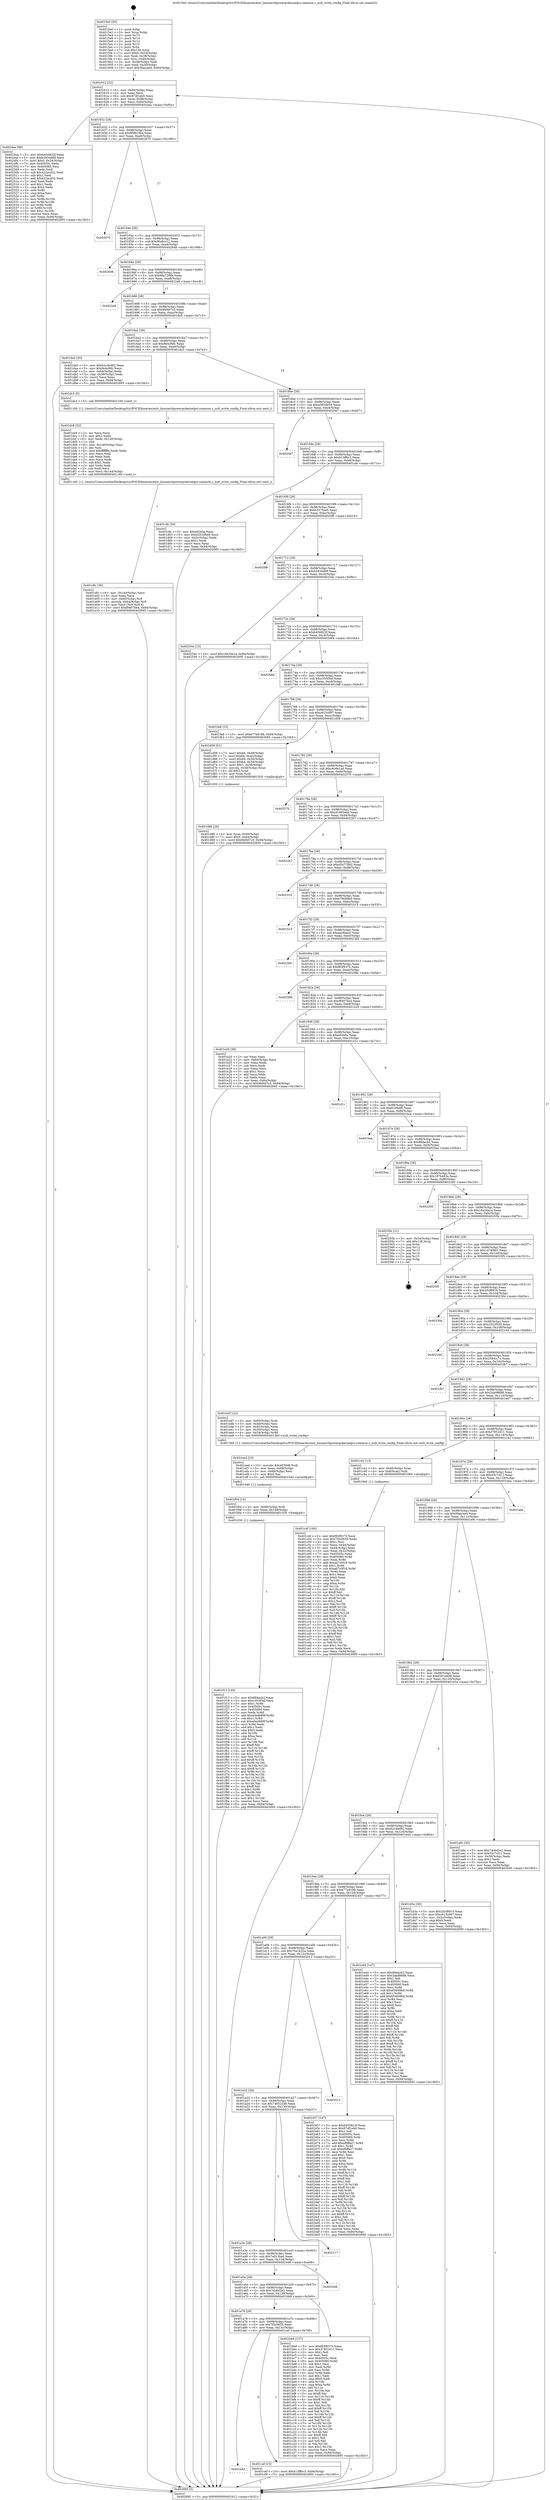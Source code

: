 digraph "0x4015e0" {
  label = "0x4015e0 (/mnt/c/Users/mathe/Desktop/tcc/POCII/binaries/extr_linuxarchpowerpckernelpci-common.c_null_write_config_Final-ollvm.out::main(0))"
  labelloc = "t"
  node[shape=record]

  Entry [label="",width=0.3,height=0.3,shape=circle,fillcolor=black,style=filled]
  "0x401612" [label="{
     0x401612 [32]\l
     | [instrs]\l
     &nbsp;&nbsp;0x401612 \<+6\>: mov -0x94(%rbp),%eax\l
     &nbsp;&nbsp;0x401618 \<+2\>: mov %eax,%ecx\l
     &nbsp;&nbsp;0x40161a \<+6\>: sub $0x87df1eb0,%ecx\l
     &nbsp;&nbsp;0x401620 \<+6\>: mov %eax,-0x98(%rbp)\l
     &nbsp;&nbsp;0x401626 \<+6\>: mov %ecx,-0x9c(%rbp)\l
     &nbsp;&nbsp;0x40162c \<+6\>: je 00000000004024ea \<main+0xf0a\>\l
  }"]
  "0x4024ea" [label="{
     0x4024ea [98]\l
     | [instrs]\l
     &nbsp;&nbsp;0x4024ea \<+5\>: mov $0xb450822f,%eax\l
     &nbsp;&nbsp;0x4024ef \<+5\>: mov $0xb2834d68,%ecx\l
     &nbsp;&nbsp;0x4024f4 \<+7\>: movl $0x0,-0x34(%rbp)\l
     &nbsp;&nbsp;0x4024fb \<+7\>: mov 0x40505c,%edx\l
     &nbsp;&nbsp;0x402502 \<+7\>: mov 0x405060,%esi\l
     &nbsp;&nbsp;0x402509 \<+2\>: mov %edx,%edi\l
     &nbsp;&nbsp;0x40250b \<+6\>: sub $0x422acd32,%edi\l
     &nbsp;&nbsp;0x402511 \<+3\>: sub $0x1,%edi\l
     &nbsp;&nbsp;0x402514 \<+6\>: add $0x422acd32,%edi\l
     &nbsp;&nbsp;0x40251a \<+3\>: imul %edi,%edx\l
     &nbsp;&nbsp;0x40251d \<+3\>: and $0x1,%edx\l
     &nbsp;&nbsp;0x402520 \<+3\>: cmp $0x0,%edx\l
     &nbsp;&nbsp;0x402523 \<+4\>: sete %r8b\l
     &nbsp;&nbsp;0x402527 \<+3\>: cmp $0xa,%esi\l
     &nbsp;&nbsp;0x40252a \<+4\>: setl %r9b\l
     &nbsp;&nbsp;0x40252e \<+3\>: mov %r8b,%r10b\l
     &nbsp;&nbsp;0x402531 \<+3\>: and %r9b,%r10b\l
     &nbsp;&nbsp;0x402534 \<+3\>: xor %r9b,%r8b\l
     &nbsp;&nbsp;0x402537 \<+3\>: or %r8b,%r10b\l
     &nbsp;&nbsp;0x40253a \<+4\>: test $0x1,%r10b\l
     &nbsp;&nbsp;0x40253e \<+3\>: cmovne %ecx,%eax\l
     &nbsp;&nbsp;0x402541 \<+6\>: mov %eax,-0x94(%rbp)\l
     &nbsp;&nbsp;0x402547 \<+5\>: jmp 0000000000402695 \<main+0x10b5\>\l
  }"]
  "0x401632" [label="{
     0x401632 [28]\l
     | [instrs]\l
     &nbsp;&nbsp;0x401632 \<+5\>: jmp 0000000000401637 \<main+0x57\>\l
     &nbsp;&nbsp;0x401637 \<+6\>: mov -0x98(%rbp),%eax\l
     &nbsp;&nbsp;0x40163d \<+5\>: sub $0x90f9236a,%eax\l
     &nbsp;&nbsp;0x401642 \<+6\>: mov %eax,-0xa0(%rbp)\l
     &nbsp;&nbsp;0x401648 \<+6\>: je 0000000000402670 \<main+0x1090\>\l
  }"]
  Exit [label="",width=0.3,height=0.3,shape=circle,fillcolor=black,style=filled,peripheries=2]
  "0x402670" [label="{
     0x402670\l
  }", style=dashed]
  "0x40164e" [label="{
     0x40164e [28]\l
     | [instrs]\l
     &nbsp;&nbsp;0x40164e \<+5\>: jmp 0000000000401653 \<main+0x73\>\l
     &nbsp;&nbsp;0x401653 \<+6\>: mov -0x98(%rbp),%eax\l
     &nbsp;&nbsp;0x401659 \<+5\>: sub $0x96a8cc12,%eax\l
     &nbsp;&nbsp;0x40165e \<+6\>: mov %eax,-0xa4(%rbp)\l
     &nbsp;&nbsp;0x401664 \<+6\>: je 0000000000402648 \<main+0x1068\>\l
  }"]
  "0x401f13" [label="{
     0x401f13 [149]\l
     | [instrs]\l
     &nbsp;&nbsp;0x401f13 \<+5\>: mov $0x88dacb2,%eax\l
     &nbsp;&nbsp;0x401f18 \<+5\>: mov $0xc355f3ef,%ecx\l
     &nbsp;&nbsp;0x401f1d \<+3\>: mov $0x1,%r9b\l
     &nbsp;&nbsp;0x401f20 \<+7\>: mov 0x40505c,%edx\l
     &nbsp;&nbsp;0x401f27 \<+7\>: mov 0x405060,%esi\l
     &nbsp;&nbsp;0x401f2e \<+3\>: mov %edx,%r8d\l
     &nbsp;&nbsp;0x401f31 \<+7\>: add $0xa0ed689f,%r8d\l
     &nbsp;&nbsp;0x401f38 \<+4\>: sub $0x1,%r8d\l
     &nbsp;&nbsp;0x401f3c \<+7\>: sub $0xa0ed689f,%r8d\l
     &nbsp;&nbsp;0x401f43 \<+4\>: imul %r8d,%edx\l
     &nbsp;&nbsp;0x401f47 \<+3\>: and $0x1,%edx\l
     &nbsp;&nbsp;0x401f4a \<+3\>: cmp $0x0,%edx\l
     &nbsp;&nbsp;0x401f4d \<+4\>: sete %r10b\l
     &nbsp;&nbsp;0x401f51 \<+3\>: cmp $0xa,%esi\l
     &nbsp;&nbsp;0x401f54 \<+4\>: setl %r11b\l
     &nbsp;&nbsp;0x401f58 \<+3\>: mov %r10b,%bl\l
     &nbsp;&nbsp;0x401f5b \<+3\>: xor $0xff,%bl\l
     &nbsp;&nbsp;0x401f5e \<+3\>: mov %r11b,%r14b\l
     &nbsp;&nbsp;0x401f61 \<+4\>: xor $0xff,%r14b\l
     &nbsp;&nbsp;0x401f65 \<+4\>: xor $0x1,%r9b\l
     &nbsp;&nbsp;0x401f69 \<+3\>: mov %bl,%r15b\l
     &nbsp;&nbsp;0x401f6c \<+4\>: and $0xff,%r15b\l
     &nbsp;&nbsp;0x401f70 \<+3\>: and %r9b,%r10b\l
     &nbsp;&nbsp;0x401f73 \<+3\>: mov %r14b,%r12b\l
     &nbsp;&nbsp;0x401f76 \<+4\>: and $0xff,%r12b\l
     &nbsp;&nbsp;0x401f7a \<+3\>: and %r9b,%r11b\l
     &nbsp;&nbsp;0x401f7d \<+3\>: or %r10b,%r15b\l
     &nbsp;&nbsp;0x401f80 \<+3\>: or %r11b,%r12b\l
     &nbsp;&nbsp;0x401f83 \<+3\>: xor %r12b,%r15b\l
     &nbsp;&nbsp;0x401f86 \<+3\>: or %r14b,%bl\l
     &nbsp;&nbsp;0x401f89 \<+3\>: xor $0xff,%bl\l
     &nbsp;&nbsp;0x401f8c \<+4\>: or $0x1,%r9b\l
     &nbsp;&nbsp;0x401f90 \<+3\>: and %r9b,%bl\l
     &nbsp;&nbsp;0x401f93 \<+3\>: or %bl,%r15b\l
     &nbsp;&nbsp;0x401f96 \<+4\>: test $0x1,%r15b\l
     &nbsp;&nbsp;0x401f9a \<+3\>: cmovne %ecx,%eax\l
     &nbsp;&nbsp;0x401f9d \<+6\>: mov %eax,-0x94(%rbp)\l
     &nbsp;&nbsp;0x401fa3 \<+5\>: jmp 0000000000402695 \<main+0x10b5\>\l
  }"]
  "0x402648" [label="{
     0x402648\l
  }", style=dashed]
  "0x40166a" [label="{
     0x40166a [28]\l
     | [instrs]\l
     &nbsp;&nbsp;0x40166a \<+5\>: jmp 000000000040166f \<main+0x8f\>\l
     &nbsp;&nbsp;0x40166f \<+6\>: mov -0x98(%rbp),%eax\l
     &nbsp;&nbsp;0x401675 \<+5\>: sub $0x98a7298e,%eax\l
     &nbsp;&nbsp;0x40167a \<+6\>: mov %eax,-0xa8(%rbp)\l
     &nbsp;&nbsp;0x401680 \<+6\>: je 00000000004022a8 \<main+0xcc8\>\l
  }"]
  "0x401f04" [label="{
     0x401f04 [15]\l
     | [instrs]\l
     &nbsp;&nbsp;0x401f04 \<+4\>: mov -0x60(%rbp),%rdi\l
     &nbsp;&nbsp;0x401f08 \<+6\>: mov %eax,-0x148(%rbp)\l
     &nbsp;&nbsp;0x401f0e \<+5\>: call 0000000000401030 \<free@plt\>\l
     | [calls]\l
     &nbsp;&nbsp;0x401030 \{1\} (unknown)\l
  }"]
  "0x4022a8" [label="{
     0x4022a8\l
  }", style=dashed]
  "0x401686" [label="{
     0x401686 [28]\l
     | [instrs]\l
     &nbsp;&nbsp;0x401686 \<+5\>: jmp 000000000040168b \<main+0xab\>\l
     &nbsp;&nbsp;0x40168b \<+6\>: mov -0x98(%rbp),%eax\l
     &nbsp;&nbsp;0x401691 \<+5\>: sub $0x9bf407c5,%eax\l
     &nbsp;&nbsp;0x401696 \<+6\>: mov %eax,-0xac(%rbp)\l
     &nbsp;&nbsp;0x40169c \<+6\>: je 0000000000401da5 \<main+0x7c5\>\l
  }"]
  "0x401eed" [label="{
     0x401eed [23]\l
     | [instrs]\l
     &nbsp;&nbsp;0x401eed \<+10\>: movabs $0x4030d6,%rdi\l
     &nbsp;&nbsp;0x401ef7 \<+3\>: mov %eax,-0x68(%rbp)\l
     &nbsp;&nbsp;0x401efa \<+3\>: mov -0x68(%rbp),%esi\l
     &nbsp;&nbsp;0x401efd \<+2\>: mov $0x0,%al\l
     &nbsp;&nbsp;0x401eff \<+5\>: call 0000000000401040 \<printf@plt\>\l
     | [calls]\l
     &nbsp;&nbsp;0x401040 \{1\} (unknown)\l
  }"]
  "0x401da5" [label="{
     0x401da5 [30]\l
     | [instrs]\l
     &nbsp;&nbsp;0x401da5 \<+5\>: mov $0x62c4bd92,%eax\l
     &nbsp;&nbsp;0x401daa \<+5\>: mov $0x9e4cf6fc,%ecx\l
     &nbsp;&nbsp;0x401daf \<+3\>: mov -0x64(%rbp),%edx\l
     &nbsp;&nbsp;0x401db2 \<+3\>: cmp -0x58(%rbp),%edx\l
     &nbsp;&nbsp;0x401db5 \<+3\>: cmovl %ecx,%eax\l
     &nbsp;&nbsp;0x401db8 \<+6\>: mov %eax,-0x94(%rbp)\l
     &nbsp;&nbsp;0x401dbe \<+5\>: jmp 0000000000402695 \<main+0x10b5\>\l
  }"]
  "0x4016a2" [label="{
     0x4016a2 [28]\l
     | [instrs]\l
     &nbsp;&nbsp;0x4016a2 \<+5\>: jmp 00000000004016a7 \<main+0xc7\>\l
     &nbsp;&nbsp;0x4016a7 \<+6\>: mov -0x98(%rbp),%eax\l
     &nbsp;&nbsp;0x4016ad \<+5\>: sub $0x9e4cf6fc,%eax\l
     &nbsp;&nbsp;0x4016b2 \<+6\>: mov %eax,-0xb0(%rbp)\l
     &nbsp;&nbsp;0x4016b8 \<+6\>: je 0000000000401dc3 \<main+0x7e3\>\l
  }"]
  "0x401dfc" [label="{
     0x401dfc [36]\l
     | [instrs]\l
     &nbsp;&nbsp;0x401dfc \<+6\>: mov -0x144(%rbp),%ecx\l
     &nbsp;&nbsp;0x401e02 \<+3\>: imul %eax,%ecx\l
     &nbsp;&nbsp;0x401e05 \<+4\>: mov -0x60(%rbp),%r8\l
     &nbsp;&nbsp;0x401e09 \<+4\>: movslq -0x64(%rbp),%r9\l
     &nbsp;&nbsp;0x401e0d \<+4\>: mov %ecx,(%r8,%r9,4)\l
     &nbsp;&nbsp;0x401e11 \<+10\>: movl $0xf9407be4,-0x94(%rbp)\l
     &nbsp;&nbsp;0x401e1b \<+5\>: jmp 0000000000402695 \<main+0x10b5\>\l
  }"]
  "0x401dc3" [label="{
     0x401dc3 [5]\l
     | [instrs]\l
     &nbsp;&nbsp;0x401dc3 \<+5\>: call 0000000000401160 \<next_i\>\l
     | [calls]\l
     &nbsp;&nbsp;0x401160 \{1\} (/mnt/c/Users/mathe/Desktop/tcc/POCII/binaries/extr_linuxarchpowerpckernelpci-common.c_null_write_config_Final-ollvm.out::next_i)\l
  }"]
  "0x4016be" [label="{
     0x4016be [28]\l
     | [instrs]\l
     &nbsp;&nbsp;0x4016be \<+5\>: jmp 00000000004016c3 \<main+0xe3\>\l
     &nbsp;&nbsp;0x4016c3 \<+6\>: mov -0x98(%rbp),%eax\l
     &nbsp;&nbsp;0x4016c9 \<+5\>: sub $0xa5659b54,%eax\l
     &nbsp;&nbsp;0x4016ce \<+6\>: mov %eax,-0xb4(%rbp)\l
     &nbsp;&nbsp;0x4016d4 \<+6\>: je 00000000004020e7 \<main+0xb07\>\l
  }"]
  "0x401dc8" [label="{
     0x401dc8 [52]\l
     | [instrs]\l
     &nbsp;&nbsp;0x401dc8 \<+2\>: xor %ecx,%ecx\l
     &nbsp;&nbsp;0x401dca \<+5\>: mov $0x2,%edx\l
     &nbsp;&nbsp;0x401dcf \<+6\>: mov %edx,-0x140(%rbp)\l
     &nbsp;&nbsp;0x401dd5 \<+1\>: cltd\l
     &nbsp;&nbsp;0x401dd6 \<+6\>: mov -0x140(%rbp),%esi\l
     &nbsp;&nbsp;0x401ddc \<+2\>: idiv %esi\l
     &nbsp;&nbsp;0x401dde \<+6\>: imul $0xfffffffe,%edx,%edx\l
     &nbsp;&nbsp;0x401de4 \<+2\>: mov %ecx,%edi\l
     &nbsp;&nbsp;0x401de6 \<+2\>: sub %edx,%edi\l
     &nbsp;&nbsp;0x401de8 \<+2\>: mov %ecx,%edx\l
     &nbsp;&nbsp;0x401dea \<+3\>: sub $0x1,%edx\l
     &nbsp;&nbsp;0x401ded \<+2\>: add %edx,%edi\l
     &nbsp;&nbsp;0x401def \<+2\>: sub %edi,%ecx\l
     &nbsp;&nbsp;0x401df1 \<+6\>: mov %ecx,-0x144(%rbp)\l
     &nbsp;&nbsp;0x401df7 \<+5\>: call 0000000000401160 \<next_i\>\l
     | [calls]\l
     &nbsp;&nbsp;0x401160 \{1\} (/mnt/c/Users/mathe/Desktop/tcc/POCII/binaries/extr_linuxarchpowerpckernelpci-common.c_null_write_config_Final-ollvm.out::next_i)\l
  }"]
  "0x4020e7" [label="{
     0x4020e7\l
  }", style=dashed]
  "0x4016da" [label="{
     0x4016da [28]\l
     | [instrs]\l
     &nbsp;&nbsp;0x4016da \<+5\>: jmp 00000000004016df \<main+0xff\>\l
     &nbsp;&nbsp;0x4016df \<+6\>: mov -0x98(%rbp),%eax\l
     &nbsp;&nbsp;0x4016e5 \<+5\>: sub $0xb13ff0c3,%eax\l
     &nbsp;&nbsp;0x4016ea \<+6\>: mov %eax,-0xb8(%rbp)\l
     &nbsp;&nbsp;0x4016f0 \<+6\>: je 0000000000401cfe \<main+0x71e\>\l
  }"]
  "0x401d8b" [label="{
     0x401d8b [26]\l
     | [instrs]\l
     &nbsp;&nbsp;0x401d8b \<+4\>: mov %rax,-0x60(%rbp)\l
     &nbsp;&nbsp;0x401d8f \<+7\>: movl $0x0,-0x64(%rbp)\l
     &nbsp;&nbsp;0x401d96 \<+10\>: movl $0x9bf407c5,-0x94(%rbp)\l
     &nbsp;&nbsp;0x401da0 \<+5\>: jmp 0000000000402695 \<main+0x10b5\>\l
  }"]
  "0x401cfe" [label="{
     0x401cfe [30]\l
     | [instrs]\l
     &nbsp;&nbsp;0x401cfe \<+5\>: mov $0xe92e0a,%eax\l
     &nbsp;&nbsp;0x401d03 \<+5\>: mov $0x6201e6d9,%ecx\l
     &nbsp;&nbsp;0x401d08 \<+3\>: mov -0x2c(%rbp),%edx\l
     &nbsp;&nbsp;0x401d0b \<+3\>: cmp $0x1,%edx\l
     &nbsp;&nbsp;0x401d0e \<+3\>: cmovl %ecx,%eax\l
     &nbsp;&nbsp;0x401d11 \<+6\>: mov %eax,-0x94(%rbp)\l
     &nbsp;&nbsp;0x401d17 \<+5\>: jmp 0000000000402695 \<main+0x10b5\>\l
  }"]
  "0x4016f6" [label="{
     0x4016f6 [28]\l
     | [instrs]\l
     &nbsp;&nbsp;0x4016f6 \<+5\>: jmp 00000000004016fb \<main+0x11b\>\l
     &nbsp;&nbsp;0x4016fb \<+6\>: mov -0x98(%rbp),%eax\l
     &nbsp;&nbsp;0x401701 \<+5\>: sub $0xb2075e45,%eax\l
     &nbsp;&nbsp;0x401706 \<+6\>: mov %eax,-0xbc(%rbp)\l
     &nbsp;&nbsp;0x40170c \<+6\>: je 00000000004020f6 \<main+0xb16\>\l
  }"]
  "0x401a92" [label="{
     0x401a92\l
  }", style=dashed]
  "0x4020f6" [label="{
     0x4020f6\l
  }", style=dashed]
  "0x401712" [label="{
     0x401712 [28]\l
     | [instrs]\l
     &nbsp;&nbsp;0x401712 \<+5\>: jmp 0000000000401717 \<main+0x137\>\l
     &nbsp;&nbsp;0x401717 \<+6\>: mov -0x98(%rbp),%eax\l
     &nbsp;&nbsp;0x40171d \<+5\>: sub $0xb2834d68,%eax\l
     &nbsp;&nbsp;0x401722 \<+6\>: mov %eax,-0xc0(%rbp)\l
     &nbsp;&nbsp;0x401728 \<+6\>: je 000000000040254c \<main+0xf6c\>\l
  }"]
  "0x401cef" [label="{
     0x401cef [15]\l
     | [instrs]\l
     &nbsp;&nbsp;0x401cef \<+10\>: movl $0xb13ff0c3,-0x94(%rbp)\l
     &nbsp;&nbsp;0x401cf9 \<+5\>: jmp 0000000000402695 \<main+0x10b5\>\l
  }"]
  "0x40254c" [label="{
     0x40254c [15]\l
     | [instrs]\l
     &nbsp;&nbsp;0x40254c \<+10\>: movl $0x18a34a1a,-0x94(%rbp)\l
     &nbsp;&nbsp;0x402556 \<+5\>: jmp 0000000000402695 \<main+0x10b5\>\l
  }"]
  "0x40172e" [label="{
     0x40172e [28]\l
     | [instrs]\l
     &nbsp;&nbsp;0x40172e \<+5\>: jmp 0000000000401733 \<main+0x153\>\l
     &nbsp;&nbsp;0x401733 \<+6\>: mov -0x98(%rbp),%eax\l
     &nbsp;&nbsp;0x401739 \<+5\>: sub $0xb450822f,%eax\l
     &nbsp;&nbsp;0x40173e \<+6\>: mov %eax,-0xc4(%rbp)\l
     &nbsp;&nbsp;0x401744 \<+6\>: je 0000000000402684 \<main+0x10a4\>\l
  }"]
  "0x401c4f" [label="{
     0x401c4f [160]\l
     | [instrs]\l
     &nbsp;&nbsp;0x401c4f \<+5\>: mov $0xf83f9375,%ecx\l
     &nbsp;&nbsp;0x401c54 \<+5\>: mov $0x7f3c0635,%edx\l
     &nbsp;&nbsp;0x401c59 \<+3\>: mov $0x1,%sil\l
     &nbsp;&nbsp;0x401c5c \<+3\>: mov %eax,-0x44(%rbp)\l
     &nbsp;&nbsp;0x401c5f \<+3\>: mov -0x44(%rbp),%eax\l
     &nbsp;&nbsp;0x401c62 \<+3\>: mov %eax,-0x2c(%rbp)\l
     &nbsp;&nbsp;0x401c65 \<+7\>: mov 0x40505c,%eax\l
     &nbsp;&nbsp;0x401c6c \<+8\>: mov 0x405060,%r8d\l
     &nbsp;&nbsp;0x401c74 \<+3\>: mov %eax,%r9d\l
     &nbsp;&nbsp;0x401c77 \<+7\>: add $0xab7c0f16,%r9d\l
     &nbsp;&nbsp;0x401c7e \<+4\>: sub $0x1,%r9d\l
     &nbsp;&nbsp;0x401c82 \<+7\>: sub $0xab7c0f16,%r9d\l
     &nbsp;&nbsp;0x401c89 \<+4\>: imul %r9d,%eax\l
     &nbsp;&nbsp;0x401c8d \<+3\>: and $0x1,%eax\l
     &nbsp;&nbsp;0x401c90 \<+3\>: cmp $0x0,%eax\l
     &nbsp;&nbsp;0x401c93 \<+4\>: sete %r10b\l
     &nbsp;&nbsp;0x401c97 \<+4\>: cmp $0xa,%r8d\l
     &nbsp;&nbsp;0x401c9b \<+4\>: setl %r11b\l
     &nbsp;&nbsp;0x401c9f \<+3\>: mov %r10b,%bl\l
     &nbsp;&nbsp;0x401ca2 \<+3\>: xor $0xff,%bl\l
     &nbsp;&nbsp;0x401ca5 \<+3\>: mov %r11b,%r14b\l
     &nbsp;&nbsp;0x401ca8 \<+4\>: xor $0xff,%r14b\l
     &nbsp;&nbsp;0x401cac \<+4\>: xor $0x1,%sil\l
     &nbsp;&nbsp;0x401cb0 \<+3\>: mov %bl,%r15b\l
     &nbsp;&nbsp;0x401cb3 \<+4\>: and $0xff,%r15b\l
     &nbsp;&nbsp;0x401cb7 \<+3\>: and %sil,%r10b\l
     &nbsp;&nbsp;0x401cba \<+3\>: mov %r14b,%r12b\l
     &nbsp;&nbsp;0x401cbd \<+4\>: and $0xff,%r12b\l
     &nbsp;&nbsp;0x401cc1 \<+3\>: and %sil,%r11b\l
     &nbsp;&nbsp;0x401cc4 \<+3\>: or %r10b,%r15b\l
     &nbsp;&nbsp;0x401cc7 \<+3\>: or %r11b,%r12b\l
     &nbsp;&nbsp;0x401cca \<+3\>: xor %r12b,%r15b\l
     &nbsp;&nbsp;0x401ccd \<+3\>: or %r14b,%bl\l
     &nbsp;&nbsp;0x401cd0 \<+3\>: xor $0xff,%bl\l
     &nbsp;&nbsp;0x401cd3 \<+4\>: or $0x1,%sil\l
     &nbsp;&nbsp;0x401cd7 \<+3\>: and %sil,%bl\l
     &nbsp;&nbsp;0x401cda \<+3\>: or %bl,%r15b\l
     &nbsp;&nbsp;0x401cdd \<+4\>: test $0x1,%r15b\l
     &nbsp;&nbsp;0x401ce1 \<+3\>: cmovne %edx,%ecx\l
     &nbsp;&nbsp;0x401ce4 \<+6\>: mov %ecx,-0x94(%rbp)\l
     &nbsp;&nbsp;0x401cea \<+5\>: jmp 0000000000402695 \<main+0x10b5\>\l
  }"]
  "0x402684" [label="{
     0x402684\l
  }", style=dashed]
  "0x40174a" [label="{
     0x40174a [28]\l
     | [instrs]\l
     &nbsp;&nbsp;0x40174a \<+5\>: jmp 000000000040174f \<main+0x16f\>\l
     &nbsp;&nbsp;0x40174f \<+6\>: mov -0x98(%rbp),%eax\l
     &nbsp;&nbsp;0x401755 \<+5\>: sub $0xc355f3ef,%eax\l
     &nbsp;&nbsp;0x40175a \<+6\>: mov %eax,-0xc8(%rbp)\l
     &nbsp;&nbsp;0x401760 \<+6\>: je 0000000000401fa8 \<main+0x9c8\>\l
  }"]
  "0x401a76" [label="{
     0x401a76 [28]\l
     | [instrs]\l
     &nbsp;&nbsp;0x401a76 \<+5\>: jmp 0000000000401a7b \<main+0x49b\>\l
     &nbsp;&nbsp;0x401a7b \<+6\>: mov -0x98(%rbp),%eax\l
     &nbsp;&nbsp;0x401a81 \<+5\>: sub $0x7f3c0635,%eax\l
     &nbsp;&nbsp;0x401a86 \<+6\>: mov %eax,-0x13c(%rbp)\l
     &nbsp;&nbsp;0x401a8c \<+6\>: je 0000000000401cef \<main+0x70f\>\l
  }"]
  "0x401fa8" [label="{
     0x401fa8 [15]\l
     | [instrs]\l
     &nbsp;&nbsp;0x401fa8 \<+10\>: movl $0x677a9188,-0x94(%rbp)\l
     &nbsp;&nbsp;0x401fb2 \<+5\>: jmp 0000000000402695 \<main+0x10b5\>\l
  }"]
  "0x401766" [label="{
     0x401766 [28]\l
     | [instrs]\l
     &nbsp;&nbsp;0x401766 \<+5\>: jmp 000000000040176b \<main+0x18b\>\l
     &nbsp;&nbsp;0x40176b \<+6\>: mov -0x98(%rbp),%eax\l
     &nbsp;&nbsp;0x401771 \<+5\>: sub $0xc615c997,%eax\l
     &nbsp;&nbsp;0x401776 \<+6\>: mov %eax,-0xcc(%rbp)\l
     &nbsp;&nbsp;0x40177c \<+6\>: je 0000000000401d58 \<main+0x778\>\l
  }"]
  "0x401bb9" [label="{
     0x401bb9 [137]\l
     | [instrs]\l
     &nbsp;&nbsp;0x401bb9 \<+5\>: mov $0xf83f9375,%eax\l
     &nbsp;&nbsp;0x401bbe \<+5\>: mov $0x37851611,%ecx\l
     &nbsp;&nbsp;0x401bc3 \<+2\>: mov $0x1,%dl\l
     &nbsp;&nbsp;0x401bc5 \<+2\>: xor %esi,%esi\l
     &nbsp;&nbsp;0x401bc7 \<+7\>: mov 0x40505c,%edi\l
     &nbsp;&nbsp;0x401bce \<+8\>: mov 0x405060,%r8d\l
     &nbsp;&nbsp;0x401bd6 \<+3\>: sub $0x1,%esi\l
     &nbsp;&nbsp;0x401bd9 \<+3\>: mov %edi,%r9d\l
     &nbsp;&nbsp;0x401bdc \<+3\>: add %esi,%r9d\l
     &nbsp;&nbsp;0x401bdf \<+4\>: imul %r9d,%edi\l
     &nbsp;&nbsp;0x401be3 \<+3\>: and $0x1,%edi\l
     &nbsp;&nbsp;0x401be6 \<+3\>: cmp $0x0,%edi\l
     &nbsp;&nbsp;0x401be9 \<+4\>: sete %r10b\l
     &nbsp;&nbsp;0x401bed \<+4\>: cmp $0xa,%r8d\l
     &nbsp;&nbsp;0x401bf1 \<+4\>: setl %r11b\l
     &nbsp;&nbsp;0x401bf5 \<+3\>: mov %r10b,%bl\l
     &nbsp;&nbsp;0x401bf8 \<+3\>: xor $0xff,%bl\l
     &nbsp;&nbsp;0x401bfb \<+3\>: mov %r11b,%r14b\l
     &nbsp;&nbsp;0x401bfe \<+4\>: xor $0xff,%r14b\l
     &nbsp;&nbsp;0x401c02 \<+3\>: xor $0x1,%dl\l
     &nbsp;&nbsp;0x401c05 \<+3\>: mov %bl,%r15b\l
     &nbsp;&nbsp;0x401c08 \<+4\>: and $0xff,%r15b\l
     &nbsp;&nbsp;0x401c0c \<+3\>: and %dl,%r10b\l
     &nbsp;&nbsp;0x401c0f \<+3\>: mov %r14b,%r12b\l
     &nbsp;&nbsp;0x401c12 \<+4\>: and $0xff,%r12b\l
     &nbsp;&nbsp;0x401c16 \<+3\>: and %dl,%r11b\l
     &nbsp;&nbsp;0x401c19 \<+3\>: or %r10b,%r15b\l
     &nbsp;&nbsp;0x401c1c \<+3\>: or %r11b,%r12b\l
     &nbsp;&nbsp;0x401c1f \<+3\>: xor %r12b,%r15b\l
     &nbsp;&nbsp;0x401c22 \<+3\>: or %r14b,%bl\l
     &nbsp;&nbsp;0x401c25 \<+3\>: xor $0xff,%bl\l
     &nbsp;&nbsp;0x401c28 \<+3\>: or $0x1,%dl\l
     &nbsp;&nbsp;0x401c2b \<+2\>: and %dl,%bl\l
     &nbsp;&nbsp;0x401c2d \<+3\>: or %bl,%r15b\l
     &nbsp;&nbsp;0x401c30 \<+4\>: test $0x1,%r15b\l
     &nbsp;&nbsp;0x401c34 \<+3\>: cmovne %ecx,%eax\l
     &nbsp;&nbsp;0x401c37 \<+6\>: mov %eax,-0x94(%rbp)\l
     &nbsp;&nbsp;0x401c3d \<+5\>: jmp 0000000000402695 \<main+0x10b5\>\l
  }"]
  "0x401d58" [label="{
     0x401d58 [51]\l
     | [instrs]\l
     &nbsp;&nbsp;0x401d58 \<+7\>: movl $0x64,-0x48(%rbp)\l
     &nbsp;&nbsp;0x401d5f \<+7\>: movl $0x64,-0x4c(%rbp)\l
     &nbsp;&nbsp;0x401d66 \<+7\>: movl $0x64,-0x50(%rbp)\l
     &nbsp;&nbsp;0x401d6d \<+7\>: movl $0x64,-0x54(%rbp)\l
     &nbsp;&nbsp;0x401d74 \<+7\>: movl $0x1,-0x58(%rbp)\l
     &nbsp;&nbsp;0x401d7b \<+4\>: movslq -0x58(%rbp),%rax\l
     &nbsp;&nbsp;0x401d7f \<+4\>: shl $0x2,%rax\l
     &nbsp;&nbsp;0x401d83 \<+3\>: mov %rax,%rdi\l
     &nbsp;&nbsp;0x401d86 \<+5\>: call 0000000000401050 \<malloc@plt\>\l
     | [calls]\l
     &nbsp;&nbsp;0x401050 \{1\} (unknown)\l
  }"]
  "0x401782" [label="{
     0x401782 [28]\l
     | [instrs]\l
     &nbsp;&nbsp;0x401782 \<+5\>: jmp 0000000000401787 \<main+0x1a7\>\l
     &nbsp;&nbsp;0x401787 \<+6\>: mov -0x98(%rbp),%eax\l
     &nbsp;&nbsp;0x40178d \<+5\>: sub $0xc6c6e1ad,%eax\l
     &nbsp;&nbsp;0x401792 \<+6\>: mov %eax,-0xd0(%rbp)\l
     &nbsp;&nbsp;0x401798 \<+6\>: je 0000000000402570 \<main+0xf90\>\l
  }"]
  "0x401a5a" [label="{
     0x401a5a [28]\l
     | [instrs]\l
     &nbsp;&nbsp;0x401a5a \<+5\>: jmp 0000000000401a5f \<main+0x47f\>\l
     &nbsp;&nbsp;0x401a5f \<+6\>: mov -0x98(%rbp),%eax\l
     &nbsp;&nbsp;0x401a65 \<+5\>: sub $0x7dc6d2e2,%eax\l
     &nbsp;&nbsp;0x401a6a \<+6\>: mov %eax,-0x138(%rbp)\l
     &nbsp;&nbsp;0x401a70 \<+6\>: je 0000000000401bb9 \<main+0x5d9\>\l
  }"]
  "0x402570" [label="{
     0x402570\l
  }", style=dashed]
  "0x40179e" [label="{
     0x40179e [28]\l
     | [instrs]\l
     &nbsp;&nbsp;0x40179e \<+5\>: jmp 00000000004017a3 \<main+0x1c3\>\l
     &nbsp;&nbsp;0x4017a3 \<+6\>: mov -0x98(%rbp),%eax\l
     &nbsp;&nbsp;0x4017a9 \<+5\>: sub $0xd19654dd,%eax\l
     &nbsp;&nbsp;0x4017ae \<+6\>: mov %eax,-0xd4(%rbp)\l
     &nbsp;&nbsp;0x4017b4 \<+6\>: je 00000000004022b7 \<main+0xcd7\>\l
  }"]
  "0x402448" [label="{
     0x402448\l
  }", style=dashed]
  "0x4022b7" [label="{
     0x4022b7\l
  }", style=dashed]
  "0x4017ba" [label="{
     0x4017ba [28]\l
     | [instrs]\l
     &nbsp;&nbsp;0x4017ba \<+5\>: jmp 00000000004017bf \<main+0x1df\>\l
     &nbsp;&nbsp;0x4017bf \<+6\>: mov -0x98(%rbp),%eax\l
     &nbsp;&nbsp;0x4017c5 \<+5\>: sub $0xd5477892,%eax\l
     &nbsp;&nbsp;0x4017ca \<+6\>: mov %eax,-0xd8(%rbp)\l
     &nbsp;&nbsp;0x4017d0 \<+6\>: je 000000000040231d \<main+0xd3d\>\l
  }"]
  "0x401a3e" [label="{
     0x401a3e [28]\l
     | [instrs]\l
     &nbsp;&nbsp;0x401a3e \<+5\>: jmp 0000000000401a43 \<main+0x463\>\l
     &nbsp;&nbsp;0x401a43 \<+6\>: mov -0x98(%rbp),%eax\l
     &nbsp;&nbsp;0x401a49 \<+5\>: sub $0x7a913ba0,%eax\l
     &nbsp;&nbsp;0x401a4e \<+6\>: mov %eax,-0x134(%rbp)\l
     &nbsp;&nbsp;0x401a54 \<+6\>: je 0000000000402448 \<main+0xe68\>\l
  }"]
  "0x40231d" [label="{
     0x40231d\l
  }", style=dashed]
  "0x4017d6" [label="{
     0x4017d6 [28]\l
     | [instrs]\l
     &nbsp;&nbsp;0x4017d6 \<+5\>: jmp 00000000004017db \<main+0x1fb\>\l
     &nbsp;&nbsp;0x4017db \<+6\>: mov -0x98(%rbp),%eax\l
     &nbsp;&nbsp;0x4017e1 \<+5\>: sub $0xe79699bd,%eax\l
     &nbsp;&nbsp;0x4017e6 \<+6\>: mov %eax,-0xdc(%rbp)\l
     &nbsp;&nbsp;0x4017ec \<+6\>: je 0000000000401b15 \<main+0x535\>\l
  }"]
  "0x402117" [label="{
     0x402117\l
  }", style=dashed]
  "0x401b15" [label="{
     0x401b15\l
  }", style=dashed]
  "0x4017f2" [label="{
     0x4017f2 [28]\l
     | [instrs]\l
     &nbsp;&nbsp;0x4017f2 \<+5\>: jmp 00000000004017f7 \<main+0x217\>\l
     &nbsp;&nbsp;0x4017f7 \<+6\>: mov -0x98(%rbp),%eax\l
     &nbsp;&nbsp;0x4017fd \<+5\>: sub $0xeac8bac0,%eax\l
     &nbsp;&nbsp;0x401802 \<+6\>: mov %eax,-0xe0(%rbp)\l
     &nbsp;&nbsp;0x401808 \<+6\>: je 00000000004023b0 \<main+0xdd0\>\l
  }"]
  "0x401a22" [label="{
     0x401a22 [28]\l
     | [instrs]\l
     &nbsp;&nbsp;0x401a22 \<+5\>: jmp 0000000000401a27 \<main+0x447\>\l
     &nbsp;&nbsp;0x401a27 \<+6\>: mov -0x98(%rbp),%eax\l
     &nbsp;&nbsp;0x401a2d \<+5\>: sub $0x748522d9,%eax\l
     &nbsp;&nbsp;0x401a32 \<+6\>: mov %eax,-0x130(%rbp)\l
     &nbsp;&nbsp;0x401a38 \<+6\>: je 0000000000402117 \<main+0xb37\>\l
  }"]
  "0x4023b0" [label="{
     0x4023b0\l
  }", style=dashed]
  "0x40180e" [label="{
     0x40180e [28]\l
     | [instrs]\l
     &nbsp;&nbsp;0x40180e \<+5\>: jmp 0000000000401813 \<main+0x233\>\l
     &nbsp;&nbsp;0x401813 \<+6\>: mov -0x98(%rbp),%eax\l
     &nbsp;&nbsp;0x401819 \<+5\>: sub $0xf83f9375,%eax\l
     &nbsp;&nbsp;0x40181e \<+6\>: mov %eax,-0xe4(%rbp)\l
     &nbsp;&nbsp;0x401824 \<+6\>: je 000000000040258b \<main+0xfab\>\l
  }"]
  "0x402012" [label="{
     0x402012\l
  }", style=dashed]
  "0x40258b" [label="{
     0x40258b\l
  }", style=dashed]
  "0x40182a" [label="{
     0x40182a [28]\l
     | [instrs]\l
     &nbsp;&nbsp;0x40182a \<+5\>: jmp 000000000040182f \<main+0x24f\>\l
     &nbsp;&nbsp;0x40182f \<+6\>: mov -0x98(%rbp),%eax\l
     &nbsp;&nbsp;0x401835 \<+5\>: sub $0xf9407be4,%eax\l
     &nbsp;&nbsp;0x40183a \<+6\>: mov %eax,-0xe8(%rbp)\l
     &nbsp;&nbsp;0x401840 \<+6\>: je 0000000000401e20 \<main+0x840\>\l
  }"]
  "0x401a06" [label="{
     0x401a06 [28]\l
     | [instrs]\l
     &nbsp;&nbsp;0x401a06 \<+5\>: jmp 0000000000401a0b \<main+0x42b\>\l
     &nbsp;&nbsp;0x401a0b \<+6\>: mov -0x98(%rbp),%eax\l
     &nbsp;&nbsp;0x401a11 \<+5\>: sub $0x70a1b22a,%eax\l
     &nbsp;&nbsp;0x401a16 \<+6\>: mov %eax,-0x12c(%rbp)\l
     &nbsp;&nbsp;0x401a1c \<+6\>: je 0000000000402012 \<main+0xa32\>\l
  }"]
  "0x401e20" [label="{
     0x401e20 [36]\l
     | [instrs]\l
     &nbsp;&nbsp;0x401e20 \<+2\>: xor %eax,%eax\l
     &nbsp;&nbsp;0x401e22 \<+3\>: mov -0x64(%rbp),%ecx\l
     &nbsp;&nbsp;0x401e25 \<+2\>: mov %eax,%edx\l
     &nbsp;&nbsp;0x401e27 \<+2\>: sub %ecx,%edx\l
     &nbsp;&nbsp;0x401e29 \<+2\>: mov %eax,%ecx\l
     &nbsp;&nbsp;0x401e2b \<+3\>: sub $0x1,%ecx\l
     &nbsp;&nbsp;0x401e2e \<+2\>: add %ecx,%edx\l
     &nbsp;&nbsp;0x401e30 \<+2\>: sub %edx,%eax\l
     &nbsp;&nbsp;0x401e32 \<+3\>: mov %eax,-0x64(%rbp)\l
     &nbsp;&nbsp;0x401e35 \<+10\>: movl $0x9bf407c5,-0x94(%rbp)\l
     &nbsp;&nbsp;0x401e3f \<+5\>: jmp 0000000000402695 \<main+0x10b5\>\l
  }"]
  "0x401846" [label="{
     0x401846 [28]\l
     | [instrs]\l
     &nbsp;&nbsp;0x401846 \<+5\>: jmp 000000000040184b \<main+0x26b\>\l
     &nbsp;&nbsp;0x40184b \<+6\>: mov -0x98(%rbp),%eax\l
     &nbsp;&nbsp;0x401851 \<+5\>: sub $0xe92e0a,%eax\l
     &nbsp;&nbsp;0x401856 \<+6\>: mov %eax,-0xec(%rbp)\l
     &nbsp;&nbsp;0x40185c \<+6\>: je 0000000000401d1c \<main+0x73c\>\l
  }"]
  "0x402457" [label="{
     0x402457 [147]\l
     | [instrs]\l
     &nbsp;&nbsp;0x402457 \<+5\>: mov $0xb450822f,%eax\l
     &nbsp;&nbsp;0x40245c \<+5\>: mov $0x87df1eb0,%ecx\l
     &nbsp;&nbsp;0x402461 \<+2\>: mov $0x1,%dl\l
     &nbsp;&nbsp;0x402463 \<+7\>: mov 0x40505c,%esi\l
     &nbsp;&nbsp;0x40246a \<+7\>: mov 0x405060,%edi\l
     &nbsp;&nbsp;0x402471 \<+3\>: mov %esi,%r8d\l
     &nbsp;&nbsp;0x402474 \<+7\>: add $0xef0ffa27,%r8d\l
     &nbsp;&nbsp;0x40247b \<+4\>: sub $0x1,%r8d\l
     &nbsp;&nbsp;0x40247f \<+7\>: sub $0xef0ffa27,%r8d\l
     &nbsp;&nbsp;0x402486 \<+4\>: imul %r8d,%esi\l
     &nbsp;&nbsp;0x40248a \<+3\>: and $0x1,%esi\l
     &nbsp;&nbsp;0x40248d \<+3\>: cmp $0x0,%esi\l
     &nbsp;&nbsp;0x402490 \<+4\>: sete %r9b\l
     &nbsp;&nbsp;0x402494 \<+3\>: cmp $0xa,%edi\l
     &nbsp;&nbsp;0x402497 \<+4\>: setl %r10b\l
     &nbsp;&nbsp;0x40249b \<+3\>: mov %r9b,%r11b\l
     &nbsp;&nbsp;0x40249e \<+4\>: xor $0xff,%r11b\l
     &nbsp;&nbsp;0x4024a2 \<+3\>: mov %r10b,%bl\l
     &nbsp;&nbsp;0x4024a5 \<+3\>: xor $0xff,%bl\l
     &nbsp;&nbsp;0x4024a8 \<+3\>: xor $0x1,%dl\l
     &nbsp;&nbsp;0x4024ab \<+3\>: mov %r11b,%r14b\l
     &nbsp;&nbsp;0x4024ae \<+4\>: and $0xff,%r14b\l
     &nbsp;&nbsp;0x4024b2 \<+3\>: and %dl,%r9b\l
     &nbsp;&nbsp;0x4024b5 \<+3\>: mov %bl,%r15b\l
     &nbsp;&nbsp;0x4024b8 \<+4\>: and $0xff,%r15b\l
     &nbsp;&nbsp;0x4024bc \<+3\>: and %dl,%r10b\l
     &nbsp;&nbsp;0x4024bf \<+3\>: or %r9b,%r14b\l
     &nbsp;&nbsp;0x4024c2 \<+3\>: or %r10b,%r15b\l
     &nbsp;&nbsp;0x4024c5 \<+3\>: xor %r15b,%r14b\l
     &nbsp;&nbsp;0x4024c8 \<+3\>: or %bl,%r11b\l
     &nbsp;&nbsp;0x4024cb \<+4\>: xor $0xff,%r11b\l
     &nbsp;&nbsp;0x4024cf \<+3\>: or $0x1,%dl\l
     &nbsp;&nbsp;0x4024d2 \<+3\>: and %dl,%r11b\l
     &nbsp;&nbsp;0x4024d5 \<+3\>: or %r11b,%r14b\l
     &nbsp;&nbsp;0x4024d8 \<+4\>: test $0x1,%r14b\l
     &nbsp;&nbsp;0x4024dc \<+3\>: cmovne %ecx,%eax\l
     &nbsp;&nbsp;0x4024df \<+6\>: mov %eax,-0x94(%rbp)\l
     &nbsp;&nbsp;0x4024e5 \<+5\>: jmp 0000000000402695 \<main+0x10b5\>\l
  }"]
  "0x401d1c" [label="{
     0x401d1c\l
  }", style=dashed]
  "0x401862" [label="{
     0x401862 [28]\l
     | [instrs]\l
     &nbsp;&nbsp;0x401862 \<+5\>: jmp 0000000000401867 \<main+0x287\>\l
     &nbsp;&nbsp;0x401867 \<+6\>: mov -0x98(%rbp),%eax\l
     &nbsp;&nbsp;0x40186d \<+5\>: sub $0x6106df0,%eax\l
     &nbsp;&nbsp;0x401872 \<+6\>: mov %eax,-0xf0(%rbp)\l
     &nbsp;&nbsp;0x401878 \<+6\>: je 0000000000401baa \<main+0x5ca\>\l
  }"]
  "0x4019ea" [label="{
     0x4019ea [28]\l
     | [instrs]\l
     &nbsp;&nbsp;0x4019ea \<+5\>: jmp 00000000004019ef \<main+0x40f\>\l
     &nbsp;&nbsp;0x4019ef \<+6\>: mov -0x98(%rbp),%eax\l
     &nbsp;&nbsp;0x4019f5 \<+5\>: sub $0x677a9188,%eax\l
     &nbsp;&nbsp;0x4019fa \<+6\>: mov %eax,-0x128(%rbp)\l
     &nbsp;&nbsp;0x401a00 \<+6\>: je 0000000000402457 \<main+0xe77\>\l
  }"]
  "0x401baa" [label="{
     0x401baa\l
  }", style=dashed]
  "0x40187e" [label="{
     0x40187e [28]\l
     | [instrs]\l
     &nbsp;&nbsp;0x40187e \<+5\>: jmp 0000000000401883 \<main+0x2a3\>\l
     &nbsp;&nbsp;0x401883 \<+6\>: mov -0x98(%rbp),%eax\l
     &nbsp;&nbsp;0x401889 \<+5\>: sub $0x88dacb2,%eax\l
     &nbsp;&nbsp;0x40188e \<+6\>: mov %eax,-0xf4(%rbp)\l
     &nbsp;&nbsp;0x401894 \<+6\>: je 00000000004025aa \<main+0xfca\>\l
  }"]
  "0x401e44" [label="{
     0x401e44 [147]\l
     | [instrs]\l
     &nbsp;&nbsp;0x401e44 \<+5\>: mov $0x88dacb2,%eax\l
     &nbsp;&nbsp;0x401e49 \<+5\>: mov $0x2da98686,%ecx\l
     &nbsp;&nbsp;0x401e4e \<+2\>: mov $0x1,%dl\l
     &nbsp;&nbsp;0x401e50 \<+7\>: mov 0x40505c,%esi\l
     &nbsp;&nbsp;0x401e57 \<+7\>: mov 0x405060,%edi\l
     &nbsp;&nbsp;0x401e5e \<+3\>: mov %esi,%r8d\l
     &nbsp;&nbsp;0x401e61 \<+7\>: sub $0x654f49b6,%r8d\l
     &nbsp;&nbsp;0x401e68 \<+4\>: sub $0x1,%r8d\l
     &nbsp;&nbsp;0x401e6c \<+7\>: add $0x654f49b6,%r8d\l
     &nbsp;&nbsp;0x401e73 \<+4\>: imul %r8d,%esi\l
     &nbsp;&nbsp;0x401e77 \<+3\>: and $0x1,%esi\l
     &nbsp;&nbsp;0x401e7a \<+3\>: cmp $0x0,%esi\l
     &nbsp;&nbsp;0x401e7d \<+4\>: sete %r9b\l
     &nbsp;&nbsp;0x401e81 \<+3\>: cmp $0xa,%edi\l
     &nbsp;&nbsp;0x401e84 \<+4\>: setl %r10b\l
     &nbsp;&nbsp;0x401e88 \<+3\>: mov %r9b,%r11b\l
     &nbsp;&nbsp;0x401e8b \<+4\>: xor $0xff,%r11b\l
     &nbsp;&nbsp;0x401e8f \<+3\>: mov %r10b,%bl\l
     &nbsp;&nbsp;0x401e92 \<+3\>: xor $0xff,%bl\l
     &nbsp;&nbsp;0x401e95 \<+3\>: xor $0x1,%dl\l
     &nbsp;&nbsp;0x401e98 \<+3\>: mov %r11b,%r14b\l
     &nbsp;&nbsp;0x401e9b \<+4\>: and $0xff,%r14b\l
     &nbsp;&nbsp;0x401e9f \<+3\>: and %dl,%r9b\l
     &nbsp;&nbsp;0x401ea2 \<+3\>: mov %bl,%r15b\l
     &nbsp;&nbsp;0x401ea5 \<+4\>: and $0xff,%r15b\l
     &nbsp;&nbsp;0x401ea9 \<+3\>: and %dl,%r10b\l
     &nbsp;&nbsp;0x401eac \<+3\>: or %r9b,%r14b\l
     &nbsp;&nbsp;0x401eaf \<+3\>: or %r10b,%r15b\l
     &nbsp;&nbsp;0x401eb2 \<+3\>: xor %r15b,%r14b\l
     &nbsp;&nbsp;0x401eb5 \<+3\>: or %bl,%r11b\l
     &nbsp;&nbsp;0x401eb8 \<+4\>: xor $0xff,%r11b\l
     &nbsp;&nbsp;0x401ebc \<+3\>: or $0x1,%dl\l
     &nbsp;&nbsp;0x401ebf \<+3\>: and %dl,%r11b\l
     &nbsp;&nbsp;0x401ec2 \<+3\>: or %r11b,%r14b\l
     &nbsp;&nbsp;0x401ec5 \<+4\>: test $0x1,%r14b\l
     &nbsp;&nbsp;0x401ec9 \<+3\>: cmovne %ecx,%eax\l
     &nbsp;&nbsp;0x401ecc \<+6\>: mov %eax,-0x94(%rbp)\l
     &nbsp;&nbsp;0x401ed2 \<+5\>: jmp 0000000000402695 \<main+0x10b5\>\l
  }"]
  "0x4025aa" [label="{
     0x4025aa\l
  }", style=dashed]
  "0x40189a" [label="{
     0x40189a [28]\l
     | [instrs]\l
     &nbsp;&nbsp;0x40189a \<+5\>: jmp 000000000040189f \<main+0x2bf\>\l
     &nbsp;&nbsp;0x40189f \<+6\>: mov -0x98(%rbp),%eax\l
     &nbsp;&nbsp;0x4018a5 \<+5\>: sub $0x187b483a,%eax\l
     &nbsp;&nbsp;0x4018aa \<+6\>: mov %eax,-0xf8(%rbp)\l
     &nbsp;&nbsp;0x4018b0 \<+6\>: je 0000000000402200 \<main+0xc20\>\l
  }"]
  "0x4019ce" [label="{
     0x4019ce [28]\l
     | [instrs]\l
     &nbsp;&nbsp;0x4019ce \<+5\>: jmp 00000000004019d3 \<main+0x3f3\>\l
     &nbsp;&nbsp;0x4019d3 \<+6\>: mov -0x98(%rbp),%eax\l
     &nbsp;&nbsp;0x4019d9 \<+5\>: sub $0x62c4bd92,%eax\l
     &nbsp;&nbsp;0x4019de \<+6\>: mov %eax,-0x124(%rbp)\l
     &nbsp;&nbsp;0x4019e4 \<+6\>: je 0000000000401e44 \<main+0x864\>\l
  }"]
  "0x402200" [label="{
     0x402200\l
  }", style=dashed]
  "0x4018b6" [label="{
     0x4018b6 [28]\l
     | [instrs]\l
     &nbsp;&nbsp;0x4018b6 \<+5\>: jmp 00000000004018bb \<main+0x2db\>\l
     &nbsp;&nbsp;0x4018bb \<+6\>: mov -0x98(%rbp),%eax\l
     &nbsp;&nbsp;0x4018c1 \<+5\>: sub $0x18a34a1a,%eax\l
     &nbsp;&nbsp;0x4018c6 \<+6\>: mov %eax,-0xfc(%rbp)\l
     &nbsp;&nbsp;0x4018cc \<+6\>: je 000000000040255b \<main+0xf7b\>\l
  }"]
  "0x401d3a" [label="{
     0x401d3a [30]\l
     | [instrs]\l
     &nbsp;&nbsp;0x401d3a \<+5\>: mov $0x20cf8910,%eax\l
     &nbsp;&nbsp;0x401d3f \<+5\>: mov $0xc615c997,%ecx\l
     &nbsp;&nbsp;0x401d44 \<+3\>: mov -0x2c(%rbp),%edx\l
     &nbsp;&nbsp;0x401d47 \<+3\>: cmp $0x0,%edx\l
     &nbsp;&nbsp;0x401d4a \<+3\>: cmove %ecx,%eax\l
     &nbsp;&nbsp;0x401d4d \<+6\>: mov %eax,-0x94(%rbp)\l
     &nbsp;&nbsp;0x401d53 \<+5\>: jmp 0000000000402695 \<main+0x10b5\>\l
  }"]
  "0x40255b" [label="{
     0x40255b [21]\l
     | [instrs]\l
     &nbsp;&nbsp;0x40255b \<+3\>: mov -0x34(%rbp),%eax\l
     &nbsp;&nbsp;0x40255e \<+7\>: add $0x138,%rsp\l
     &nbsp;&nbsp;0x402565 \<+1\>: pop %rbx\l
     &nbsp;&nbsp;0x402566 \<+2\>: pop %r12\l
     &nbsp;&nbsp;0x402568 \<+2\>: pop %r13\l
     &nbsp;&nbsp;0x40256a \<+2\>: pop %r14\l
     &nbsp;&nbsp;0x40256c \<+2\>: pop %r15\l
     &nbsp;&nbsp;0x40256e \<+1\>: pop %rbp\l
     &nbsp;&nbsp;0x40256f \<+1\>: ret\l
  }"]
  "0x4018d2" [label="{
     0x4018d2 [28]\l
     | [instrs]\l
     &nbsp;&nbsp;0x4018d2 \<+5\>: jmp 00000000004018d7 \<main+0x2f7\>\l
     &nbsp;&nbsp;0x4018d7 \<+6\>: mov -0x98(%rbp),%eax\l
     &nbsp;&nbsp;0x4018dd \<+5\>: sub $0x1d74f901,%eax\l
     &nbsp;&nbsp;0x4018e2 \<+6\>: mov %eax,-0x100(%rbp)\l
     &nbsp;&nbsp;0x4018e8 \<+6\>: je 00000000004025f5 \<main+0x1015\>\l
  }"]
  "0x4015e0" [label="{
     0x4015e0 [50]\l
     | [instrs]\l
     &nbsp;&nbsp;0x4015e0 \<+1\>: push %rbp\l
     &nbsp;&nbsp;0x4015e1 \<+3\>: mov %rsp,%rbp\l
     &nbsp;&nbsp;0x4015e4 \<+2\>: push %r15\l
     &nbsp;&nbsp;0x4015e6 \<+2\>: push %r14\l
     &nbsp;&nbsp;0x4015e8 \<+2\>: push %r13\l
     &nbsp;&nbsp;0x4015ea \<+2\>: push %r12\l
     &nbsp;&nbsp;0x4015ec \<+1\>: push %rbx\l
     &nbsp;&nbsp;0x4015ed \<+7\>: sub $0x138,%rsp\l
     &nbsp;&nbsp;0x4015f4 \<+7\>: movl $0x0,-0x34(%rbp)\l
     &nbsp;&nbsp;0x4015fb \<+3\>: mov %edi,-0x38(%rbp)\l
     &nbsp;&nbsp;0x4015fe \<+4\>: mov %rsi,-0x40(%rbp)\l
     &nbsp;&nbsp;0x401602 \<+3\>: mov -0x38(%rbp),%edi\l
     &nbsp;&nbsp;0x401605 \<+3\>: mov %edi,-0x30(%rbp)\l
     &nbsp;&nbsp;0x401608 \<+10\>: movl $0x5faacae4,-0x94(%rbp)\l
  }"]
  "0x4025f5" [label="{
     0x4025f5\l
  }", style=dashed]
  "0x4018ee" [label="{
     0x4018ee [28]\l
     | [instrs]\l
     &nbsp;&nbsp;0x4018ee \<+5\>: jmp 00000000004018f3 \<main+0x313\>\l
     &nbsp;&nbsp;0x4018f3 \<+6\>: mov -0x98(%rbp),%eax\l
     &nbsp;&nbsp;0x4018f9 \<+5\>: sub $0x20cf8910,%eax\l
     &nbsp;&nbsp;0x4018fe \<+6\>: mov %eax,-0x104(%rbp)\l
     &nbsp;&nbsp;0x401904 \<+6\>: je 000000000040230e \<main+0xd2e\>\l
  }"]
  "0x402695" [label="{
     0x402695 [5]\l
     | [instrs]\l
     &nbsp;&nbsp;0x402695 \<+5\>: jmp 0000000000401612 \<main+0x32\>\l
  }"]
  "0x40230e" [label="{
     0x40230e\l
  }", style=dashed]
  "0x40190a" [label="{
     0x40190a [28]\l
     | [instrs]\l
     &nbsp;&nbsp;0x40190a \<+5\>: jmp 000000000040190f \<main+0x32f\>\l
     &nbsp;&nbsp;0x40190f \<+6\>: mov -0x98(%rbp),%eax\l
     &nbsp;&nbsp;0x401915 \<+5\>: sub $0x2322f530,%eax\l
     &nbsp;&nbsp;0x40191a \<+6\>: mov %eax,-0x108(%rbp)\l
     &nbsp;&nbsp;0x401920 \<+6\>: je 000000000040216d \<main+0xb8d\>\l
  }"]
  "0x4019b2" [label="{
     0x4019b2 [28]\l
     | [instrs]\l
     &nbsp;&nbsp;0x4019b2 \<+5\>: jmp 00000000004019b7 \<main+0x3d7\>\l
     &nbsp;&nbsp;0x4019b7 \<+6\>: mov -0x98(%rbp),%eax\l
     &nbsp;&nbsp;0x4019bd \<+5\>: sub $0x6201e6d9,%eax\l
     &nbsp;&nbsp;0x4019c2 \<+6\>: mov %eax,-0x120(%rbp)\l
     &nbsp;&nbsp;0x4019c8 \<+6\>: je 0000000000401d3a \<main+0x75a\>\l
  }"]
  "0x40216d" [label="{
     0x40216d\l
  }", style=dashed]
  "0x401926" [label="{
     0x401926 [28]\l
     | [instrs]\l
     &nbsp;&nbsp;0x401926 \<+5\>: jmp 000000000040192b \<main+0x34b\>\l
     &nbsp;&nbsp;0x40192b \<+6\>: mov -0x98(%rbp),%eax\l
     &nbsp;&nbsp;0x401931 \<+5\>: sub $0x2584cc7c,%eax\l
     &nbsp;&nbsp;0x401936 \<+6\>: mov %eax,-0x10c(%rbp)\l
     &nbsp;&nbsp;0x40193c \<+6\>: je 0000000000401fb7 \<main+0x9d7\>\l
  }"]
  "0x401a9c" [label="{
     0x401a9c [30]\l
     | [instrs]\l
     &nbsp;&nbsp;0x401a9c \<+5\>: mov $0x7dc6d2e2,%eax\l
     &nbsp;&nbsp;0x401aa1 \<+5\>: mov $0x55c7cf11,%ecx\l
     &nbsp;&nbsp;0x401aa6 \<+3\>: mov -0x30(%rbp),%edx\l
     &nbsp;&nbsp;0x401aa9 \<+3\>: cmp $0x2,%edx\l
     &nbsp;&nbsp;0x401aac \<+3\>: cmovne %ecx,%eax\l
     &nbsp;&nbsp;0x401aaf \<+6\>: mov %eax,-0x94(%rbp)\l
     &nbsp;&nbsp;0x401ab5 \<+5\>: jmp 0000000000402695 \<main+0x10b5\>\l
  }"]
  "0x401fb7" [label="{
     0x401fb7\l
  }", style=dashed]
  "0x401942" [label="{
     0x401942 [28]\l
     | [instrs]\l
     &nbsp;&nbsp;0x401942 \<+5\>: jmp 0000000000401947 \<main+0x367\>\l
     &nbsp;&nbsp;0x401947 \<+6\>: mov -0x98(%rbp),%eax\l
     &nbsp;&nbsp;0x40194d \<+5\>: sub $0x2da98686,%eax\l
     &nbsp;&nbsp;0x401952 \<+6\>: mov %eax,-0x110(%rbp)\l
     &nbsp;&nbsp;0x401958 \<+6\>: je 0000000000401ed7 \<main+0x8f7\>\l
  }"]
  "0x401996" [label="{
     0x401996 [28]\l
     | [instrs]\l
     &nbsp;&nbsp;0x401996 \<+5\>: jmp 000000000040199b \<main+0x3bb\>\l
     &nbsp;&nbsp;0x40199b \<+6\>: mov -0x98(%rbp),%eax\l
     &nbsp;&nbsp;0x4019a1 \<+5\>: sub $0x5faacae4,%eax\l
     &nbsp;&nbsp;0x4019a6 \<+6\>: mov %eax,-0x11c(%rbp)\l
     &nbsp;&nbsp;0x4019ac \<+6\>: je 0000000000401a9c \<main+0x4bc\>\l
  }"]
  "0x401ed7" [label="{
     0x401ed7 [22]\l
     | [instrs]\l
     &nbsp;&nbsp;0x401ed7 \<+4\>: mov -0x60(%rbp),%rdi\l
     &nbsp;&nbsp;0x401edb \<+3\>: mov -0x48(%rbp),%esi\l
     &nbsp;&nbsp;0x401ede \<+3\>: mov -0x4c(%rbp),%edx\l
     &nbsp;&nbsp;0x401ee1 \<+3\>: mov -0x50(%rbp),%ecx\l
     &nbsp;&nbsp;0x401ee4 \<+4\>: mov -0x54(%rbp),%r8d\l
     &nbsp;&nbsp;0x401ee8 \<+5\>: call 00000000004013b0 \<null_write_config\>\l
     | [calls]\l
     &nbsp;&nbsp;0x4013b0 \{1\} (/mnt/c/Users/mathe/Desktop/tcc/POCII/binaries/extr_linuxarchpowerpckernelpci-common.c_null_write_config_Final-ollvm.out::null_write_config)\l
  }"]
  "0x40195e" [label="{
     0x40195e [28]\l
     | [instrs]\l
     &nbsp;&nbsp;0x40195e \<+5\>: jmp 0000000000401963 \<main+0x383\>\l
     &nbsp;&nbsp;0x401963 \<+6\>: mov -0x98(%rbp),%eax\l
     &nbsp;&nbsp;0x401969 \<+5\>: sub $0x37851611,%eax\l
     &nbsp;&nbsp;0x40196e \<+6\>: mov %eax,-0x114(%rbp)\l
     &nbsp;&nbsp;0x401974 \<+6\>: je 0000000000401c42 \<main+0x662\>\l
  }"]
  "0x401aba" [label="{
     0x401aba\l
  }", style=dashed]
  "0x401c42" [label="{
     0x401c42 [13]\l
     | [instrs]\l
     &nbsp;&nbsp;0x401c42 \<+4\>: mov -0x40(%rbp),%rax\l
     &nbsp;&nbsp;0x401c46 \<+4\>: mov 0x8(%rax),%rdi\l
     &nbsp;&nbsp;0x401c4a \<+5\>: call 0000000000401060 \<atoi@plt\>\l
     | [calls]\l
     &nbsp;&nbsp;0x401060 \{1\} (unknown)\l
  }"]
  "0x40197a" [label="{
     0x40197a [28]\l
     | [instrs]\l
     &nbsp;&nbsp;0x40197a \<+5\>: jmp 000000000040197f \<main+0x39f\>\l
     &nbsp;&nbsp;0x40197f \<+6\>: mov -0x98(%rbp),%eax\l
     &nbsp;&nbsp;0x401985 \<+5\>: sub $0x55c7cf11,%eax\l
     &nbsp;&nbsp;0x40198a \<+6\>: mov %eax,-0x118(%rbp)\l
     &nbsp;&nbsp;0x401990 \<+6\>: je 0000000000401aba \<main+0x4da\>\l
  }"]
  Entry -> "0x4015e0" [label=" 1"]
  "0x401612" -> "0x4024ea" [label=" 1"]
  "0x401612" -> "0x401632" [label=" 17"]
  "0x40255b" -> Exit [label=" 1"]
  "0x401632" -> "0x402670" [label=" 0"]
  "0x401632" -> "0x40164e" [label=" 17"]
  "0x40254c" -> "0x402695" [label=" 1"]
  "0x40164e" -> "0x402648" [label=" 0"]
  "0x40164e" -> "0x40166a" [label=" 17"]
  "0x4024ea" -> "0x402695" [label=" 1"]
  "0x40166a" -> "0x4022a8" [label=" 0"]
  "0x40166a" -> "0x401686" [label=" 17"]
  "0x402457" -> "0x402695" [label=" 1"]
  "0x401686" -> "0x401da5" [label=" 2"]
  "0x401686" -> "0x4016a2" [label=" 15"]
  "0x401fa8" -> "0x402695" [label=" 1"]
  "0x4016a2" -> "0x401dc3" [label=" 1"]
  "0x4016a2" -> "0x4016be" [label=" 14"]
  "0x401f13" -> "0x402695" [label=" 1"]
  "0x4016be" -> "0x4020e7" [label=" 0"]
  "0x4016be" -> "0x4016da" [label=" 14"]
  "0x401f04" -> "0x401f13" [label=" 1"]
  "0x4016da" -> "0x401cfe" [label=" 1"]
  "0x4016da" -> "0x4016f6" [label=" 13"]
  "0x401eed" -> "0x401f04" [label=" 1"]
  "0x4016f6" -> "0x4020f6" [label=" 0"]
  "0x4016f6" -> "0x401712" [label=" 13"]
  "0x401ed7" -> "0x401eed" [label=" 1"]
  "0x401712" -> "0x40254c" [label=" 1"]
  "0x401712" -> "0x40172e" [label=" 12"]
  "0x401e44" -> "0x402695" [label=" 1"]
  "0x40172e" -> "0x402684" [label=" 0"]
  "0x40172e" -> "0x40174a" [label=" 12"]
  "0x401dfc" -> "0x402695" [label=" 1"]
  "0x40174a" -> "0x401fa8" [label=" 1"]
  "0x40174a" -> "0x401766" [label=" 11"]
  "0x401dc8" -> "0x401dfc" [label=" 1"]
  "0x401766" -> "0x401d58" [label=" 1"]
  "0x401766" -> "0x401782" [label=" 10"]
  "0x401dc3" -> "0x401dc8" [label=" 1"]
  "0x401782" -> "0x402570" [label=" 0"]
  "0x401782" -> "0x40179e" [label=" 10"]
  "0x401d8b" -> "0x402695" [label=" 1"]
  "0x40179e" -> "0x4022b7" [label=" 0"]
  "0x40179e" -> "0x4017ba" [label=" 10"]
  "0x401d58" -> "0x401d8b" [label=" 1"]
  "0x4017ba" -> "0x40231d" [label=" 0"]
  "0x4017ba" -> "0x4017d6" [label=" 10"]
  "0x401cfe" -> "0x402695" [label=" 1"]
  "0x4017d6" -> "0x401b15" [label=" 0"]
  "0x4017d6" -> "0x4017f2" [label=" 10"]
  "0x401cef" -> "0x402695" [label=" 1"]
  "0x4017f2" -> "0x4023b0" [label=" 0"]
  "0x4017f2" -> "0x40180e" [label=" 10"]
  "0x401a76" -> "0x401cef" [label=" 1"]
  "0x40180e" -> "0x40258b" [label=" 0"]
  "0x40180e" -> "0x40182a" [label=" 10"]
  "0x401e20" -> "0x402695" [label=" 1"]
  "0x40182a" -> "0x401e20" [label=" 1"]
  "0x40182a" -> "0x401846" [label=" 9"]
  "0x401c42" -> "0x401c4f" [label=" 1"]
  "0x401846" -> "0x401d1c" [label=" 0"]
  "0x401846" -> "0x401862" [label=" 9"]
  "0x401bb9" -> "0x402695" [label=" 1"]
  "0x401862" -> "0x401baa" [label=" 0"]
  "0x401862" -> "0x40187e" [label=" 9"]
  "0x401a5a" -> "0x401bb9" [label=" 1"]
  "0x40187e" -> "0x4025aa" [label=" 0"]
  "0x40187e" -> "0x40189a" [label=" 9"]
  "0x401da5" -> "0x402695" [label=" 2"]
  "0x40189a" -> "0x402200" [label=" 0"]
  "0x40189a" -> "0x4018b6" [label=" 9"]
  "0x401a3e" -> "0x402448" [label=" 0"]
  "0x4018b6" -> "0x40255b" [label=" 1"]
  "0x4018b6" -> "0x4018d2" [label=" 8"]
  "0x401d3a" -> "0x402695" [label=" 1"]
  "0x4018d2" -> "0x4025f5" [label=" 0"]
  "0x4018d2" -> "0x4018ee" [label=" 8"]
  "0x401a22" -> "0x402117" [label=" 0"]
  "0x4018ee" -> "0x40230e" [label=" 0"]
  "0x4018ee" -> "0x40190a" [label=" 8"]
  "0x401a76" -> "0x401a92" [label=" 0"]
  "0x40190a" -> "0x40216d" [label=" 0"]
  "0x40190a" -> "0x401926" [label=" 8"]
  "0x401a06" -> "0x401a22" [label=" 2"]
  "0x401926" -> "0x401fb7" [label=" 0"]
  "0x401926" -> "0x401942" [label=" 8"]
  "0x401a06" -> "0x402012" [label=" 0"]
  "0x401942" -> "0x401ed7" [label=" 1"]
  "0x401942" -> "0x40195e" [label=" 7"]
  "0x4019ea" -> "0x401a06" [label=" 2"]
  "0x40195e" -> "0x401c42" [label=" 1"]
  "0x40195e" -> "0x40197a" [label=" 6"]
  "0x4019ea" -> "0x402457" [label=" 1"]
  "0x40197a" -> "0x401aba" [label=" 0"]
  "0x40197a" -> "0x401996" [label=" 6"]
  "0x401c4f" -> "0x402695" [label=" 1"]
  "0x401996" -> "0x401a9c" [label=" 1"]
  "0x401996" -> "0x4019b2" [label=" 5"]
  "0x401a9c" -> "0x402695" [label=" 1"]
  "0x4015e0" -> "0x401612" [label=" 1"]
  "0x402695" -> "0x401612" [label=" 17"]
  "0x401a22" -> "0x401a3e" [label=" 2"]
  "0x4019b2" -> "0x401d3a" [label=" 1"]
  "0x4019b2" -> "0x4019ce" [label=" 4"]
  "0x401a3e" -> "0x401a5a" [label=" 2"]
  "0x4019ce" -> "0x401e44" [label=" 1"]
  "0x4019ce" -> "0x4019ea" [label=" 3"]
  "0x401a5a" -> "0x401a76" [label=" 1"]
}
